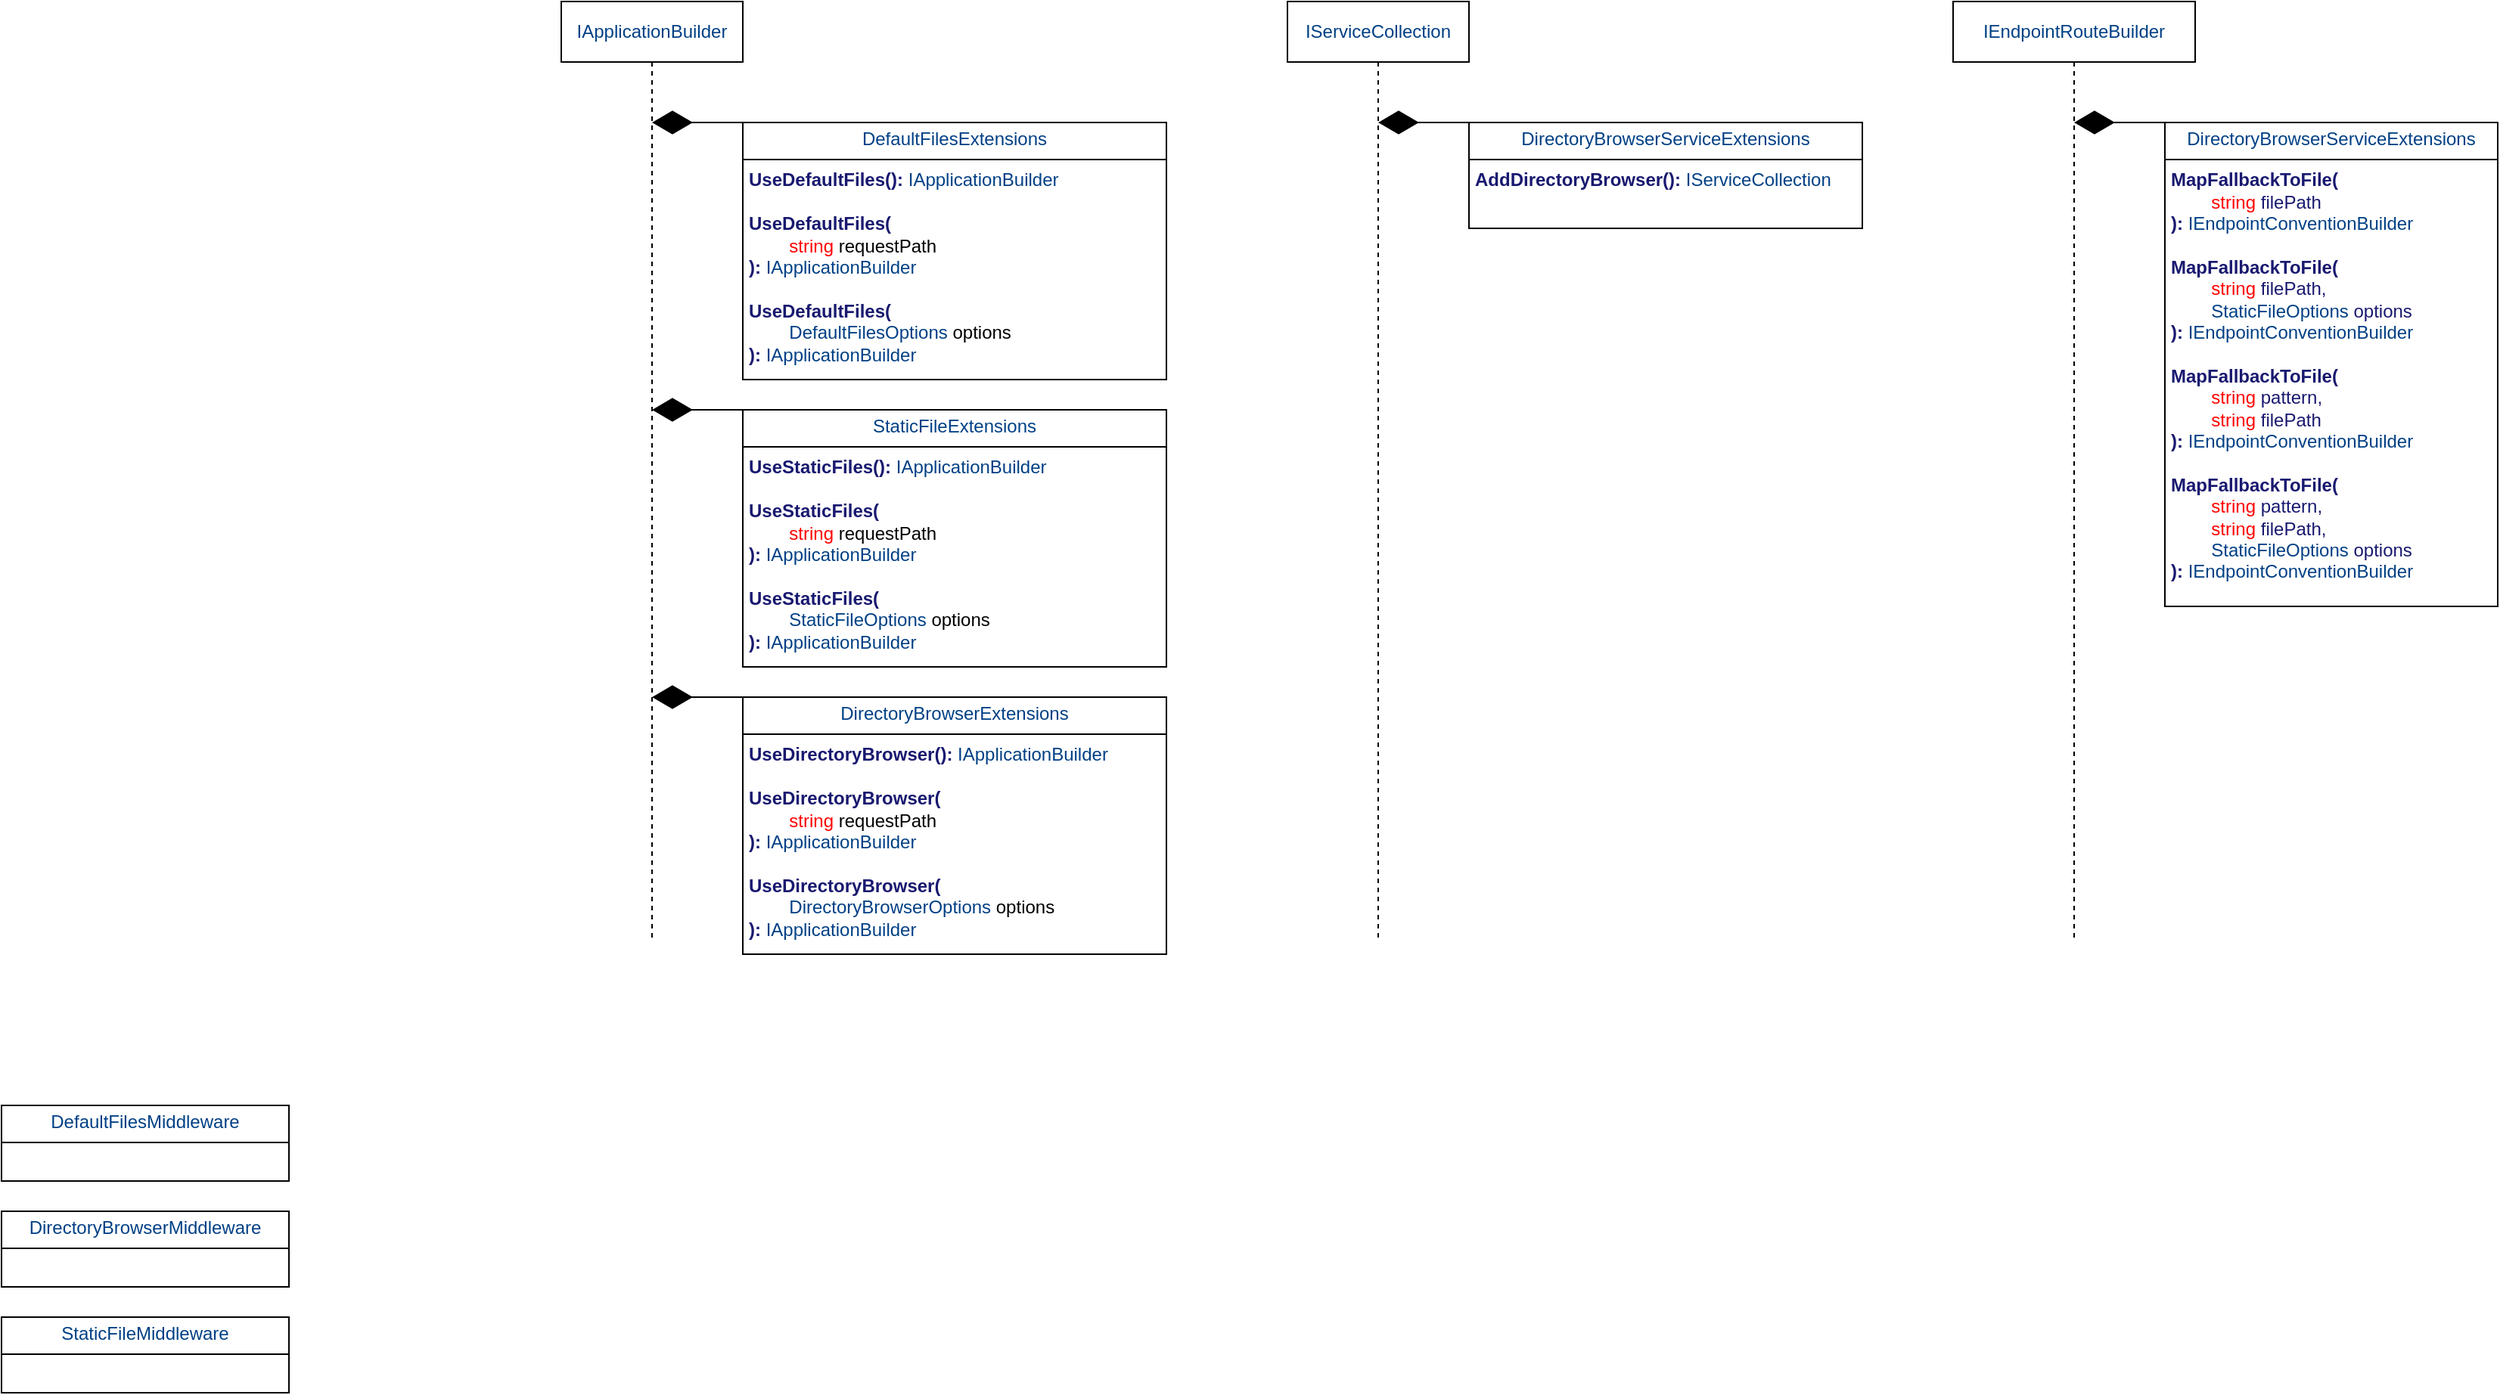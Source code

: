 <mxfile version="26.1.1">
  <diagram name="UseStaticFiles" id="c4acf3e9-155e-7222-9cf6-157b1a14988f">
    <mxGraphModel dx="1612" dy="1886" grid="1" gridSize="10" guides="1" tooltips="1" connect="1" arrows="1" fold="1" page="1" pageScale="1" pageWidth="850" pageHeight="1100" background="none" math="0" shadow="0">
      <root>
        <mxCell id="0" />
        <mxCell id="1" parent="0" />
        <mxCell id="KufS4bMbeVtTv9MZIm-f-1" value="&lt;p style=&quot;margin:0px;margin-top:4px;text-align:center;&quot;&gt;&lt;span style=&quot;color: rgb(0, 64, 133); background-color: transparent; text-align: left;&quot;&gt;DefaultFilesExtensions&lt;/span&gt;&lt;/p&gt;&lt;hr size=&quot;1&quot; style=&quot;border-style:solid;&quot;&gt;&lt;p style=&quot;margin:0px;margin-left:4px;&quot;&gt;&lt;span style=&quot;color: rgb(25, 25, 112); font-weight: bold;&quot;&gt;UseDefaultFiles(&lt;/span&gt;&lt;span style=&quot;background-color: transparent; color: rgb(25, 25, 112); font-weight: bold;&quot;&gt;):&amp;nbsp;&lt;/span&gt;&lt;span style=&quot;background-color: transparent; color: rgb(0, 64, 133);&quot;&gt;IApplicationBuilder&lt;/span&gt;&lt;/p&gt;&lt;p style=&quot;margin:0px;margin-left:4px;&quot;&gt;&lt;span style=&quot;background-color: transparent; color: rgb(0, 64, 133);&quot;&gt;&lt;br&gt;&lt;/span&gt;&lt;/p&gt;&lt;p style=&quot;margin:0px;margin-left:4px;&quot;&gt;&lt;span style=&quot;color: rgb(25, 25, 112); font-weight: bold;&quot;&gt;UseDefaultFiles(&lt;/span&gt;&lt;/p&gt;&lt;p style=&quot;margin:0px;margin-left:4px;&quot;&gt;&lt;span style=&quot;color: rgb(255, 0, 0);&quot;&gt;&lt;span style=&quot;white-space: pre;&quot;&gt;&#x9;&lt;/span&gt;string&lt;/span&gt; requestPath&lt;span style=&quot;color: rgb(25, 25, 112); font-weight: bold;&quot;&gt;&lt;/span&gt;&lt;/p&gt;&lt;p style=&quot;margin:0px;margin-left:4px;&quot;&gt;&lt;span style=&quot;color: rgb(25, 25, 112); font-weight: bold;&quot;&gt;):&amp;nbsp;&lt;/span&gt;&lt;span style=&quot;background-color: transparent; color: rgb(0, 64, 133);&quot;&gt;&lt;/span&gt;&lt;span style=&quot;color: rgb(0, 64, 133); background-color: transparent;&quot;&gt;IApplicationBuilder&lt;/span&gt;&lt;/p&gt;&lt;p style=&quot;margin:0px;margin-left:4px;&quot;&gt;&lt;span style=&quot;color: rgb(0, 64, 133); background-color: transparent;&quot;&gt;&lt;br&gt;&lt;/span&gt;&lt;/p&gt;&lt;p style=&quot;margin:0px;margin-left:4px;&quot;&gt;&lt;span style=&quot;color: rgb(25, 25, 112); font-weight: bold;&quot;&gt;UseDefaultFiles(&lt;/span&gt;&lt;/p&gt;&lt;p style=&quot;margin:0px;margin-left:4px;&quot;&gt;&lt;span style=&quot;color: rgb(0, 64, 133);&quot;&gt;&lt;span style=&quot;white-space: pre;&quot;&gt;&#x9;&lt;/span&gt;DefaultFilesOptions&lt;/span&gt; options&lt;span style=&quot;color: rgb(25, 25, 112); font-weight: bold;&quot;&gt;&lt;/span&gt;&lt;/p&gt;&lt;p style=&quot;margin:0px;margin-left:4px;&quot;&gt;&lt;span style=&quot;color: rgb(25, 25, 112); font-weight: bold;&quot;&gt;):&amp;nbsp;&lt;/span&gt;&lt;span style=&quot;color: rgb(0, 64, 133); background-color: transparent;&quot;&gt;&lt;/span&gt;&lt;span style=&quot;color: rgb(0, 64, 133); background-color: transparent;&quot;&gt;IApplicationBuilder&lt;/span&gt;&lt;/p&gt;" style="verticalAlign=top;align=left;overflow=fill;html=1;whiteSpace=wrap;" vertex="1" parent="1">
          <mxGeometry x="520" y="40" width="280" height="170" as="geometry" />
        </mxCell>
        <mxCell id="KufS4bMbeVtTv9MZIm-f-2" value="&lt;p style=&quot;margin:0px;margin-top:4px;text-align:center;&quot;&gt;&lt;span style=&quot;color: rgb(0, 64, 133); background-color: transparent; text-align: left;&quot;&gt;StaticFileExtensions&lt;/span&gt;&lt;/p&gt;&lt;hr size=&quot;1&quot; style=&quot;border-style:solid;&quot;&gt;&lt;p style=&quot;margin:0px;margin-left:4px;&quot;&gt;&lt;span style=&quot;color: rgb(25, 25, 112); font-weight: bold;&quot;&gt;&lt;span style=&quot;background-color: transparent;&quot;&gt;UseStaticFiles&lt;/span&gt;(&lt;/span&gt;&lt;span style=&quot;background-color: transparent; color: rgb(25, 25, 112); font-weight: bold;&quot;&gt;):&amp;nbsp;&lt;/span&gt;&lt;span style=&quot;background-color: transparent; color: rgb(0, 64, 133);&quot;&gt;IApplicationBuilder&lt;/span&gt;&lt;/p&gt;&lt;p style=&quot;margin:0px;margin-left:4px;&quot;&gt;&lt;span style=&quot;background-color: transparent; color: rgb(0, 64, 133);&quot;&gt;&lt;br&gt;&lt;/span&gt;&lt;/p&gt;&lt;p style=&quot;margin:0px;margin-left:4px;&quot;&gt;&lt;span style=&quot;color: rgb(25, 25, 112); font-weight: bold;&quot;&gt;&lt;span style=&quot;background-color: transparent;&quot;&gt;UseStaticFiles&lt;/span&gt;(&lt;/span&gt;&lt;/p&gt;&lt;p style=&quot;margin:0px;margin-left:4px;&quot;&gt;&lt;span style=&quot;color: rgb(255, 0, 0);&quot;&gt;&lt;span style=&quot;white-space: pre;&quot;&gt;&#x9;&lt;/span&gt;string&lt;/span&gt; requestPath&lt;span style=&quot;color: rgb(25, 25, 112); font-weight: bold;&quot;&gt;&lt;/span&gt;&lt;/p&gt;&lt;p style=&quot;margin:0px;margin-left:4px;&quot;&gt;&lt;span style=&quot;color: rgb(25, 25, 112); font-weight: bold;&quot;&gt;):&amp;nbsp;&lt;/span&gt;&lt;span style=&quot;background-color: transparent; color: rgb(0, 64, 133);&quot;&gt;&lt;/span&gt;&lt;span style=&quot;color: rgb(0, 64, 133); background-color: transparent;&quot;&gt;IApplicationBuilder&lt;/span&gt;&lt;/p&gt;&lt;p style=&quot;margin:0px;margin-left:4px;&quot;&gt;&lt;span style=&quot;color: rgb(0, 64, 133); background-color: transparent;&quot;&gt;&lt;br&gt;&lt;/span&gt;&lt;/p&gt;&lt;p style=&quot;margin:0px;margin-left:4px;&quot;&gt;&lt;span style=&quot;color: rgb(25, 25, 112); font-weight: bold;&quot;&gt;&lt;span style=&quot;background-color: transparent;&quot;&gt;UseStaticFiles&lt;/span&gt;(&lt;/span&gt;&lt;span style=&quot;color: light-dark(rgb(0, 64, 133), rgb(142, 197, 255)); background-color: transparent; white-space: pre;&quot;&gt;&#x9;&lt;/span&gt;&lt;/p&gt;&lt;p style=&quot;margin:0px;margin-left:4px;&quot;&gt;&lt;span style=&quot;color: rgb(0, 64, 133);&quot;&gt;&lt;span style=&quot;white-space: pre;&quot;&gt;&#x9;&lt;/span&gt;StaticFileOptions&lt;/span&gt; options&lt;span style=&quot;color: rgb(25, 25, 112); font-weight: bold;&quot;&gt;&lt;/span&gt;&lt;/p&gt;&lt;p style=&quot;margin:0px;margin-left:4px;&quot;&gt;&lt;span style=&quot;color: rgb(25, 25, 112); font-weight: bold;&quot;&gt;):&amp;nbsp;&lt;/span&gt;&lt;span style=&quot;color: rgb(0, 64, 133); background-color: transparent;&quot;&gt;&lt;/span&gt;&lt;span style=&quot;color: rgb(0, 64, 133); background-color: transparent;&quot;&gt;IApplicationBuilder&lt;/span&gt;&lt;/p&gt;" style="verticalAlign=top;align=left;overflow=fill;html=1;whiteSpace=wrap;" vertex="1" parent="1">
          <mxGeometry x="520" y="230" width="280" height="170" as="geometry" />
        </mxCell>
        <mxCell id="KufS4bMbeVtTv9MZIm-f-3" value="&lt;p style=&quot;margin:0px;margin-top:4px;text-align:center;&quot;&gt;&lt;span style=&quot;color: rgb(0, 64, 133); background-color: transparent; text-align: left;&quot;&gt;DirectoryBrowserExtensions&lt;/span&gt;&lt;/p&gt;&lt;hr size=&quot;1&quot; style=&quot;border-style:solid;&quot;&gt;&lt;p style=&quot;margin:0px;margin-left:4px;&quot;&gt;&lt;span style=&quot;color: rgb(25, 25, 112); font-weight: bold;&quot;&gt;&lt;span style=&quot;background-color: transparent;&quot;&gt;UseDirectoryBrowser&lt;/span&gt;(&lt;/span&gt;&lt;span style=&quot;background-color: transparent; color: rgb(25, 25, 112); font-weight: bold;&quot;&gt;):&amp;nbsp;&lt;/span&gt;&lt;span style=&quot;background-color: transparent; color: rgb(0, 64, 133);&quot;&gt;IApplicationBuilder&lt;/span&gt;&lt;/p&gt;&lt;p style=&quot;margin:0px;margin-left:4px;&quot;&gt;&lt;span style=&quot;background-color: transparent; color: rgb(0, 64, 133);&quot;&gt;&lt;br&gt;&lt;/span&gt;&lt;/p&gt;&lt;p style=&quot;margin:0px;margin-left:4px;&quot;&gt;&lt;span style=&quot;color: rgb(25, 25, 112); font-weight: bold;&quot;&gt;&lt;span style=&quot;background-color: transparent;&quot;&gt;UseDirectoryBrowser&lt;/span&gt;(&lt;/span&gt;&lt;/p&gt;&lt;p style=&quot;margin:0px;margin-left:4px;&quot;&gt;&lt;span style=&quot;color: rgb(255, 0, 0);&quot;&gt;&lt;span style=&quot;white-space: pre;&quot;&gt;&#x9;&lt;/span&gt;string&lt;/span&gt; requestPath&lt;span style=&quot;color: rgb(25, 25, 112); font-weight: bold;&quot;&gt;&lt;/span&gt;&lt;/p&gt;&lt;p style=&quot;margin:0px;margin-left:4px;&quot;&gt;&lt;span style=&quot;color: rgb(25, 25, 112); font-weight: bold;&quot;&gt;):&amp;nbsp;&lt;/span&gt;&lt;span style=&quot;background-color: transparent; color: rgb(0, 64, 133);&quot;&gt;&lt;/span&gt;&lt;span style=&quot;color: rgb(0, 64, 133); background-color: transparent;&quot;&gt;IApplicationBuilder&lt;/span&gt;&lt;/p&gt;&lt;p style=&quot;margin:0px;margin-left:4px;&quot;&gt;&lt;span style=&quot;color: rgb(0, 64, 133); background-color: transparent;&quot;&gt;&lt;br&gt;&lt;/span&gt;&lt;/p&gt;&lt;p style=&quot;margin:0px;margin-left:4px;&quot;&gt;&lt;span style=&quot;color: rgb(25, 25, 112); font-weight: bold;&quot;&gt;&lt;span style=&quot;background-color: transparent;&quot;&gt;UseDirectoryBrowser&lt;/span&gt;(&lt;/span&gt;&lt;span style=&quot;color: light-dark(rgb(0, 64, 133), rgb(142, 197, 255)); background-color: transparent; white-space: pre;&quot;&gt;&#x9;&lt;/span&gt;&lt;/p&gt;&lt;p style=&quot;margin:0px;margin-left:4px;&quot;&gt;&lt;span style=&quot;color: rgb(0, 64, 133);&quot;&gt;&lt;span style=&quot;white-space: pre;&quot;&gt;&#x9;&lt;/span&gt;&lt;/span&gt;&lt;span style=&quot;color: rgb(0, 64, 133);&quot;&gt;DirectoryBrowserOptions&lt;/span&gt;&amp;nbsp;options&lt;span style=&quot;color: rgb(25, 25, 112); font-weight: bold;&quot;&gt;&lt;/span&gt;&lt;/p&gt;&lt;p style=&quot;margin:0px;margin-left:4px;&quot;&gt;&lt;span style=&quot;color: rgb(25, 25, 112); font-weight: bold;&quot;&gt;):&amp;nbsp;&lt;/span&gt;&lt;span style=&quot;color: rgb(0, 64, 133); background-color: transparent;&quot;&gt;&lt;/span&gt;&lt;span style=&quot;color: rgb(0, 64, 133); background-color: transparent;&quot;&gt;IApplicationBuilder&lt;/span&gt;&lt;/p&gt;" style="verticalAlign=top;align=left;overflow=fill;html=1;whiteSpace=wrap;" vertex="1" parent="1">
          <mxGeometry x="520" y="420" width="280" height="170" as="geometry" />
        </mxCell>
        <mxCell id="KufS4bMbeVtTv9MZIm-f-5" value="" style="endArrow=diamondThin;endFill=1;endSize=24;html=1;rounded=0;exitX=0;exitY=0;exitDx=0;exitDy=0;" edge="1" parent="1" source="KufS4bMbeVtTv9MZIm-f-1" target="KufS4bMbeVtTv9MZIm-f-12">
          <mxGeometry width="160" relative="1" as="geometry">
            <mxPoint x="210" y="270" as="sourcePoint" />
            <mxPoint x="400" y="157.5" as="targetPoint" />
          </mxGeometry>
        </mxCell>
        <mxCell id="KufS4bMbeVtTv9MZIm-f-6" value="" style="endArrow=diamondThin;endFill=1;endSize=24;html=1;rounded=0;exitX=0;exitY=0;exitDx=0;exitDy=0;" edge="1" parent="1" source="KufS4bMbeVtTv9MZIm-f-2" target="KufS4bMbeVtTv9MZIm-f-12">
          <mxGeometry width="160" relative="1" as="geometry">
            <mxPoint x="425" y="200" as="sourcePoint" />
            <mxPoint x="400" y="157.5" as="targetPoint" />
          </mxGeometry>
        </mxCell>
        <mxCell id="KufS4bMbeVtTv9MZIm-f-7" value="" style="endArrow=diamondThin;endFill=1;endSize=24;html=1;rounded=0;exitX=0;exitY=0;exitDx=0;exitDy=0;" edge="1" parent="1" source="KufS4bMbeVtTv9MZIm-f-3" target="KufS4bMbeVtTv9MZIm-f-12">
          <mxGeometry width="160" relative="1" as="geometry">
            <mxPoint x="530" y="250" as="sourcePoint" />
            <mxPoint x="400" y="420" as="targetPoint" />
          </mxGeometry>
        </mxCell>
        <mxCell id="KufS4bMbeVtTv9MZIm-f-9" value="&lt;p style=&quot;margin:0px;margin-top:4px;text-align:center;&quot;&gt;&lt;span style=&quot;color: rgb(0, 64, 133); background-color: transparent; text-align: left;&quot;&gt;DefaultFilesMiddleware&lt;/span&gt;&lt;/p&gt;&lt;hr size=&quot;1&quot; style=&quot;border-style:solid;&quot;&gt;&lt;p style=&quot;margin:0px;margin-left:4px;&quot;&gt;&lt;br&gt;&lt;/p&gt;" style="verticalAlign=top;align=left;overflow=fill;html=1;whiteSpace=wrap;" vertex="1" parent="1">
          <mxGeometry x="30" y="690" width="190" height="50" as="geometry" />
        </mxCell>
        <mxCell id="KufS4bMbeVtTv9MZIm-f-10" value="&lt;p style=&quot;margin:0px;margin-top:4px;text-align:center;&quot;&gt;&lt;span style=&quot;color: rgb(0, 64, 133); background-color: transparent; text-align: left;&quot;&gt;DirectoryBrowserMiddleware&lt;/span&gt;&lt;/p&gt;&lt;hr size=&quot;1&quot; style=&quot;border-style:solid;&quot;&gt;&lt;p style=&quot;margin:0px;margin-left:4px;&quot;&gt;&lt;br&gt;&lt;/p&gt;" style="verticalAlign=top;align=left;overflow=fill;html=1;whiteSpace=wrap;" vertex="1" parent="1">
          <mxGeometry x="30" y="760" width="190" height="50" as="geometry" />
        </mxCell>
        <mxCell id="KufS4bMbeVtTv9MZIm-f-11" value="&lt;p style=&quot;margin:0px;margin-top:4px;text-align:center;&quot;&gt;&lt;span style=&quot;color: rgb(0, 64, 133); background-color: transparent; text-align: left;&quot;&gt;StaticFileMiddleware&lt;/span&gt;&lt;/p&gt;&lt;hr size=&quot;1&quot; style=&quot;border-style:solid;&quot;&gt;&lt;p style=&quot;margin:0px;margin-left:4px;&quot;&gt;&lt;br&gt;&lt;/p&gt;" style="verticalAlign=top;align=left;overflow=fill;html=1;whiteSpace=wrap;" vertex="1" parent="1">
          <mxGeometry x="30" y="830" width="190" height="50" as="geometry" />
        </mxCell>
        <mxCell id="KufS4bMbeVtTv9MZIm-f-12" value="&lt;span style=&quot;color: rgb(0, 64, 133);&quot;&gt;IApplicationBuilder&lt;/span&gt;" style="shape=umlLifeline;perimeter=lifelinePerimeter;whiteSpace=wrap;html=1;container=1;dropTarget=0;collapsible=0;recursiveResize=0;outlineConnect=0;portConstraint=eastwest;newEdgeStyle={&quot;curved&quot;:0,&quot;rounded&quot;:0};" vertex="1" parent="1">
          <mxGeometry x="400" y="-40" width="120" height="620" as="geometry" />
        </mxCell>
        <mxCell id="KufS4bMbeVtTv9MZIm-f-13" value="&lt;span style=&quot;color: rgb(0, 64, 133);&quot;&gt;IServiceCollection&lt;/span&gt;" style="shape=umlLifeline;perimeter=lifelinePerimeter;whiteSpace=wrap;html=1;container=1;dropTarget=0;collapsible=0;recursiveResize=0;outlineConnect=0;portConstraint=eastwest;newEdgeStyle={&quot;curved&quot;:0,&quot;rounded&quot;:0};" vertex="1" parent="1">
          <mxGeometry x="880" y="-40" width="120" height="620" as="geometry" />
        </mxCell>
        <mxCell id="KufS4bMbeVtTv9MZIm-f-14" value="&lt;p style=&quot;margin:0px;margin-top:4px;text-align:center;&quot;&gt;&lt;span style=&quot;color: rgb(0, 64, 133); background-color: transparent; text-align: left;&quot;&gt;DirectoryBrowserServiceExtensions&lt;/span&gt;&lt;/p&gt;&lt;hr size=&quot;1&quot; style=&quot;border-style:solid;&quot;&gt;&lt;p style=&quot;margin:0px;margin-left:4px;&quot;&gt;&lt;span style=&quot;color: rgb(25, 25, 112); font-weight: bold;&quot;&gt;&lt;span style=&quot;background-color: transparent;&quot;&gt;AddDirectoryBrowser&lt;/span&gt;(&lt;/span&gt;&lt;span style=&quot;background-color: transparent; color: rgb(25, 25, 112); font-weight: bold;&quot;&gt;):&amp;nbsp;&lt;/span&gt;&lt;span style=&quot;color: rgb(0, 64, 133); background-color: transparent;&quot;&gt;IServiceCollection&lt;/span&gt;&lt;/p&gt;" style="verticalAlign=top;align=left;overflow=fill;html=1;whiteSpace=wrap;" vertex="1" parent="1">
          <mxGeometry x="1000" y="40" width="260" height="70" as="geometry" />
        </mxCell>
        <mxCell id="KufS4bMbeVtTv9MZIm-f-15" value="" style="endArrow=diamondThin;endFill=1;endSize=24;html=1;rounded=0;exitX=0;exitY=0;exitDx=0;exitDy=0;" edge="1" parent="1" source="KufS4bMbeVtTv9MZIm-f-14" target="KufS4bMbeVtTv9MZIm-f-13">
          <mxGeometry width="160" relative="1" as="geometry">
            <mxPoint x="530" y="50" as="sourcePoint" />
            <mxPoint x="470" y="50" as="targetPoint" />
          </mxGeometry>
        </mxCell>
        <mxCell id="KufS4bMbeVtTv9MZIm-f-16" value="&lt;span style=&quot;color: rgb(0, 64, 133);&quot;&gt;IEndpointRouteBuilder&lt;/span&gt;" style="shape=umlLifeline;perimeter=lifelinePerimeter;whiteSpace=wrap;html=1;container=1;dropTarget=0;collapsible=0;recursiveResize=0;outlineConnect=0;portConstraint=eastwest;newEdgeStyle={&quot;curved&quot;:0,&quot;rounded&quot;:0};" vertex="1" parent="1">
          <mxGeometry x="1320" y="-40" width="160" height="620" as="geometry" />
        </mxCell>
        <mxCell id="KufS4bMbeVtTv9MZIm-f-17" value="&lt;p style=&quot;margin:0px;margin-top:4px;text-align:center;&quot;&gt;&lt;span style=&quot;color: rgb(0, 64, 133); background-color: transparent; text-align: left;&quot;&gt;DirectoryBrowserServiceExtensions&lt;/span&gt;&lt;/p&gt;&lt;hr size=&quot;1&quot; style=&quot;border-style:solid;&quot;&gt;&lt;p style=&quot;margin:0px;margin-left:4px;&quot;&gt;&lt;span style=&quot;color: rgb(25, 25, 112); font-weight: bold;&quot;&gt;&lt;span style=&quot;background-color: transparent;&quot;&gt;MapFallbackToFile&lt;/span&gt;(&lt;/span&gt;&lt;/p&gt;&lt;p style=&quot;margin:0px;margin-left:4px;&quot;&gt;&lt;span style=&quot;background-color: transparent; color: rgb(25, 25, 112); font-weight: bold;&quot;&gt;&lt;span style=&quot;color: rgb(255, 0, 0); font-weight: normal;&quot;&gt;&lt;span style=&quot;white-space: pre;&quot;&gt;&#x9;&lt;/span&gt;string&lt;/span&gt; &lt;span style=&quot;font-weight: normal;&quot;&gt;filePath&lt;/span&gt;&lt;/span&gt;&lt;/p&gt;&lt;p style=&quot;margin:0px;margin-left:4px;&quot;&gt;&lt;span style=&quot;background-color: transparent; color: rgb(25, 25, 112); font-weight: bold;&quot;&gt;):&amp;nbsp;&lt;/span&gt;&lt;span style=&quot;color: rgb(0, 64, 133); background-color: transparent;&quot;&gt;IEndpointConventionBuilder&lt;/span&gt;&lt;/p&gt;&lt;p style=&quot;margin:0px;margin-left:4px;&quot;&gt;&lt;span style=&quot;color: rgb(0, 64, 133); background-color: transparent;&quot;&gt;&lt;br&gt;&lt;/span&gt;&lt;/p&gt;&lt;p style=&quot;margin: 0px 0px 0px 4px;&quot;&gt;&lt;span style=&quot;color: rgb(25, 25, 112); font-weight: bold;&quot;&gt;&lt;span style=&quot;background-color: transparent;&quot;&gt;MapFallbackToFile&lt;/span&gt;(&lt;/span&gt;&lt;/p&gt;&lt;p style=&quot;margin: 0px 0px 0px 4px;&quot;&gt;&lt;span style=&quot;background-color: transparent; color: rgb(25, 25, 112); font-weight: bold;&quot;&gt;&lt;span style=&quot;color: rgb(255, 0, 0); font-weight: normal;&quot;&gt;&lt;span style=&quot;white-space: pre;&quot;&gt;&#x9;&lt;/span&gt;string&lt;/span&gt;&amp;nbsp;&lt;span style=&quot;font-weight: normal;&quot;&gt;filePath,&lt;/span&gt;&lt;/span&gt;&lt;/p&gt;&lt;p style=&quot;margin: 0px 0px 0px 4px;&quot;&gt;&lt;span style=&quot;background-color: transparent; color: rgb(25, 25, 112); font-weight: bold;&quot;&gt;&lt;span style=&quot;color: rgb(0, 64, 133); font-weight: normal;&quot;&gt;&lt;span style=&quot;white-space: pre;&quot;&gt;&#x9;&lt;/span&gt;StaticFileOptions&lt;/span&gt; &lt;span style=&quot;font-weight: normal;&quot;&gt;options&lt;/span&gt;&lt;span style=&quot;font-weight: normal;&quot;&gt;&lt;/span&gt;&lt;/span&gt;&lt;/p&gt;&lt;p style=&quot;margin: 0px 0px 0px 4px;&quot;&gt;&lt;span style=&quot;background-color: transparent; color: rgb(25, 25, 112); font-weight: bold;&quot;&gt;):&amp;nbsp;&lt;/span&gt;&lt;span style=&quot;color: rgb(0, 64, 133); background-color: transparent;&quot;&gt;IEndpointConventionBuilder&lt;/span&gt;&lt;/p&gt;&lt;p style=&quot;margin: 0px 0px 0px 4px;&quot;&gt;&lt;span style=&quot;color: rgb(0, 64, 133); background-color: transparent;&quot;&gt;&lt;br&gt;&lt;/span&gt;&lt;/p&gt;&lt;p style=&quot;margin: 0px 0px 0px 4px;&quot;&gt;&lt;span style=&quot;color: rgb(25, 25, 112); font-weight: bold;&quot;&gt;&lt;span style=&quot;background-color: transparent;&quot;&gt;MapFallbackToFile&lt;/span&gt;(&lt;/span&gt;&lt;/p&gt;&lt;p style=&quot;margin: 0px 0px 0px 4px;&quot;&gt;&lt;span style=&quot;color: rgb(25, 25, 112); font-weight: bold;&quot;&gt;&lt;span style=&quot;color: rgb(255, 0, 0); font-weight: normal;&quot;&gt;&lt;span style=&quot;white-space: pre;&quot;&gt;&#x9;&lt;/span&gt;string&lt;/span&gt; &lt;span style=&quot;font-weight: normal;&quot;&gt;pattern,&lt;/span&gt;&lt;/span&gt;&lt;/p&gt;&lt;p style=&quot;margin: 0px 0px 0px 4px;&quot;&gt;&lt;span style=&quot;background-color: transparent; color: rgb(25, 25, 112); font-weight: bold;&quot;&gt;&lt;span style=&quot;color: rgb(255, 0, 0); font-weight: normal;&quot;&gt;&lt;span style=&quot;white-space: pre;&quot;&gt;&#x9;&lt;/span&gt;string&lt;/span&gt;&amp;nbsp;&lt;span style=&quot;font-weight: normal;&quot;&gt;filePath&lt;/span&gt;&lt;/span&gt;&lt;/p&gt;&lt;p style=&quot;margin: 0px 0px 0px 4px;&quot;&gt;&lt;span style=&quot;color: rgb(0, 64, 133); background-color: transparent;&quot;&gt;&lt;/span&gt;&lt;/p&gt;&lt;p style=&quot;margin: 0px 0px 0px 4px;&quot;&gt;&lt;span style=&quot;background-color: transparent; color: rgb(25, 25, 112); font-weight: bold;&quot;&gt;):&amp;nbsp;&lt;/span&gt;&lt;span style=&quot;color: rgb(0, 64, 133); background-color: transparent;&quot;&gt;IEndpointConventionBuilder&lt;/span&gt;&lt;/p&gt;&lt;p style=&quot;margin: 0px 0px 0px 4px;&quot;&gt;&lt;span style=&quot;color: rgb(0, 64, 133); background-color: transparent;&quot;&gt;&lt;br&gt;&lt;/span&gt;&lt;/p&gt;&lt;p style=&quot;margin: 0px 0px 0px 4px;&quot;&gt;&lt;span style=&quot;color: rgb(25, 25, 112); font-weight: bold;&quot;&gt;&lt;span style=&quot;background-color: transparent;&quot;&gt;MapFallbackToFile&lt;/span&gt;(&lt;/span&gt;&lt;/p&gt;&lt;p style=&quot;margin: 0px 0px 0px 4px;&quot;&gt;&lt;span style=&quot;color: rgb(25, 25, 112); font-weight: bold;&quot;&gt;&lt;span style=&quot;color: rgb(255, 0, 0); font-weight: normal;&quot;&gt;&lt;span style=&quot;white-space: pre;&quot;&gt;&#x9;&lt;/span&gt;string&lt;/span&gt;&amp;nbsp;&lt;span style=&quot;font-weight: normal;&quot;&gt;pattern,&lt;/span&gt;&lt;/span&gt;&lt;/p&gt;&lt;p style=&quot;margin: 0px 0px 0px 4px;&quot;&gt;&lt;span style=&quot;background-color: transparent; color: rgb(25, 25, 112); font-weight: bold;&quot;&gt;&lt;span style=&quot;color: rgb(255, 0, 0); font-weight: normal;&quot;&gt;&lt;span style=&quot;white-space: pre;&quot;&gt;&#x9;&lt;/span&gt;string&lt;/span&gt;&amp;nbsp;&lt;span style=&quot;font-weight: normal;&quot;&gt;filePath,&lt;/span&gt;&lt;/span&gt;&lt;/p&gt;&lt;p style=&quot;margin: 0px 0px 0px 4px;&quot;&gt;&lt;span style=&quot;background-color: transparent; color: rgb(25, 25, 112); font-weight: bold;&quot;&gt;&lt;span style=&quot;color: rgb(0, 64, 133); font-weight: normal;&quot;&gt;&lt;span style=&quot;white-space: pre;&quot;&gt;&#x9;&lt;/span&gt;StaticFileOptions&lt;/span&gt; &lt;span style=&quot;font-weight: normal;&quot;&gt;options&lt;/span&gt;&lt;span style=&quot;font-weight: normal;&quot;&gt;&lt;/span&gt;&lt;/span&gt;&lt;/p&gt;&lt;p style=&quot;margin: 0px 0px 0px 4px;&quot;&gt;&lt;span style=&quot;color: rgb(0, 64, 133); background-color: transparent;&quot;&gt;&lt;/span&gt;&lt;/p&gt;&lt;p style=&quot;margin: 0px 0px 0px 4px;&quot;&gt;&lt;span style=&quot;color: rgb(0, 64, 133); background-color: transparent;&quot;&gt;&lt;/span&gt;&lt;/p&gt;&lt;p style=&quot;margin: 0px 0px 0px 4px;&quot;&gt;&lt;span style=&quot;background-color: transparent; color: rgb(25, 25, 112); font-weight: bold;&quot;&gt;):&amp;nbsp;&lt;/span&gt;&lt;span style=&quot;color: rgb(0, 64, 133); background-color: transparent;&quot;&gt;IEndpointConventionBuilder&lt;/span&gt;&lt;/p&gt;" style="verticalAlign=top;align=left;overflow=fill;html=1;whiteSpace=wrap;" vertex="1" parent="1">
          <mxGeometry x="1460" y="40" width="220" height="320" as="geometry" />
        </mxCell>
        <mxCell id="KufS4bMbeVtTv9MZIm-f-18" value="" style="endArrow=diamondThin;endFill=1;endSize=24;html=1;rounded=0;exitX=0;exitY=0;exitDx=0;exitDy=0;" edge="1" parent="1" source="KufS4bMbeVtTv9MZIm-f-17" target="KufS4bMbeVtTv9MZIm-f-16">
          <mxGeometry width="160" relative="1" as="geometry">
            <mxPoint x="1230" y="170" as="sourcePoint" />
            <mxPoint x="1170" y="170" as="targetPoint" />
          </mxGeometry>
        </mxCell>
      </root>
    </mxGraphModel>
  </diagram>
</mxfile>
